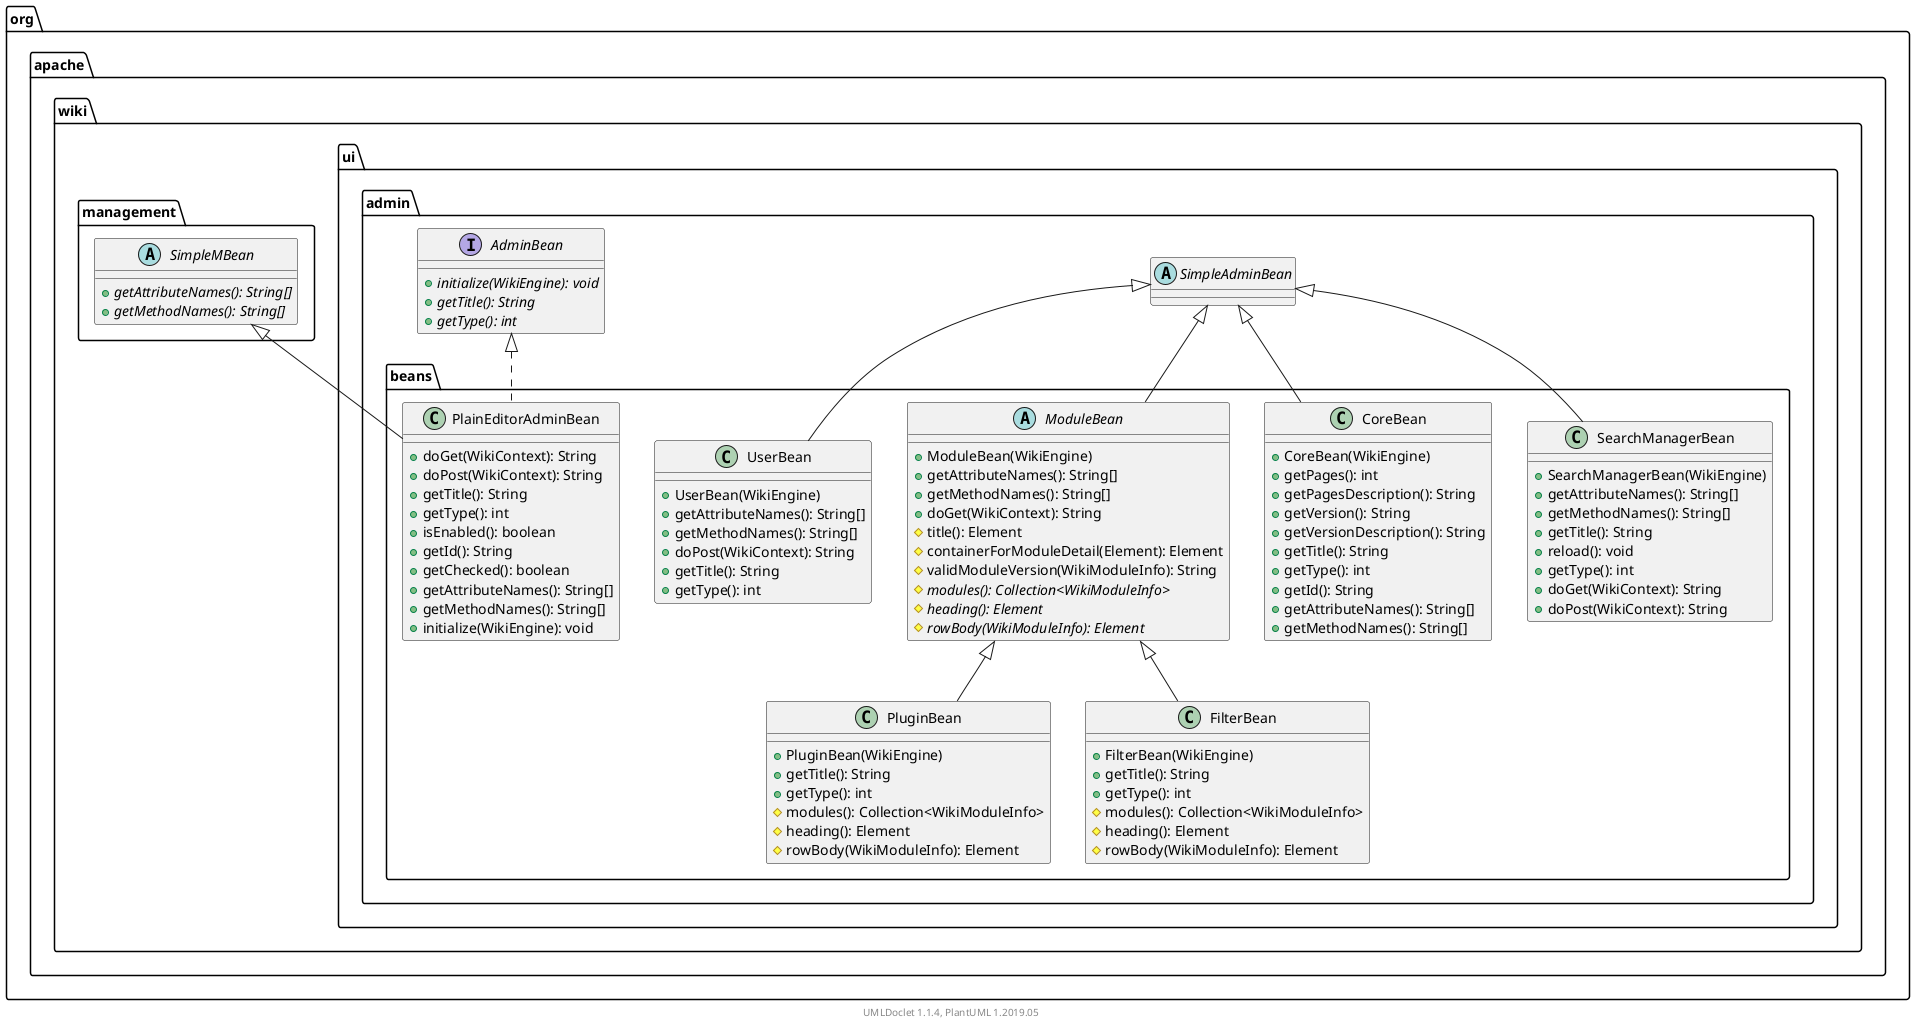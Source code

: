 @startuml

    namespace org.apache.wiki.ui.admin.beans {

        class SearchManagerBean [[SearchManagerBean.html]] {
            +SearchManagerBean(WikiEngine)
            +getAttributeNames(): String[]
            +getMethodNames(): String[]
            +getTitle(): String
            +reload(): void
            +getType(): int
            +doGet(WikiContext): String
            +doPost(WikiContext): String
        }

        class PluginBean [[PluginBean.html]] {
            +PluginBean(WikiEngine)
            +getTitle(): String
            +getType(): int
            #modules(): Collection<WikiModuleInfo>
            #heading(): Element
            #rowBody(WikiModuleInfo): Element
        }

        class FilterBean [[FilterBean.html]] {
            +FilterBean(WikiEngine)
            +getTitle(): String
            +getType(): int
            #modules(): Collection<WikiModuleInfo>
            #heading(): Element
            #rowBody(WikiModuleInfo): Element
        }

        class CoreBean [[CoreBean.html]] {
            +CoreBean(WikiEngine)
            +getPages(): int
            +getPagesDescription(): String
            +getVersion(): String
            +getVersionDescription(): String
            +getTitle(): String
            +getType(): int
            +getId(): String
            +getAttributeNames(): String[]
            +getMethodNames(): String[]
        }

        abstract class ModuleBean [[ModuleBean.html]] {
            +ModuleBean(WikiEngine)
            +getAttributeNames(): String[]
            +getMethodNames(): String[]
            +doGet(WikiContext): String
            #title(): Element
            #containerForModuleDetail(Element): Element
            #validModuleVersion(WikiModuleInfo): String
            {abstract} #modules(): Collection<WikiModuleInfo>
            {abstract} #heading(): Element
            {abstract} #rowBody(WikiModuleInfo): Element
        }

        class UserBean [[UserBean.html]] {
            +UserBean(WikiEngine)
            +getAttributeNames(): String[]
            +getMethodNames(): String[]
            +doPost(WikiContext): String
            +getTitle(): String
            +getType(): int
        }

        class PlainEditorAdminBean [[PlainEditorAdminBean.html]] {
            +doGet(WikiContext): String
            +doPost(WikiContext): String
            +getTitle(): String
            +getType(): int
            +isEnabled(): boolean
            +getId(): String
            +getChecked(): boolean
            +getAttributeNames(): String[]
            +getMethodNames(): String[]
            +initialize(WikiEngine): void
        }

        abstract class org.apache.wiki.ui.admin.SimpleAdminBean
        org.apache.wiki.ui.admin.SimpleAdminBean <|-- SearchManagerBean

        ModuleBean <|-- PluginBean

        ModuleBean <|-- FilterBean

        org.apache.wiki.ui.admin.SimpleAdminBean <|-- CoreBean

        org.apache.wiki.ui.admin.SimpleAdminBean <|-- ModuleBean

        org.apache.wiki.ui.admin.SimpleAdminBean <|-- UserBean

        abstract class org.apache.wiki.management.SimpleMBean {
            {abstract} +getAttributeNames(): String[]
            {abstract} +getMethodNames(): String[]
        }
        org.apache.wiki.management.SimpleMBean <|-- PlainEditorAdminBean

        interface org.apache.wiki.ui.admin.AdminBean {
            {abstract} +initialize(WikiEngine): void
            {abstract} +getTitle(): String
            {abstract} +getType(): int
        }
        org.apache.wiki.ui.admin.AdminBean <|.. PlainEditorAdminBean

    }


    center footer UMLDoclet 1.1.4, PlantUML 1.2019.05
@enduml
